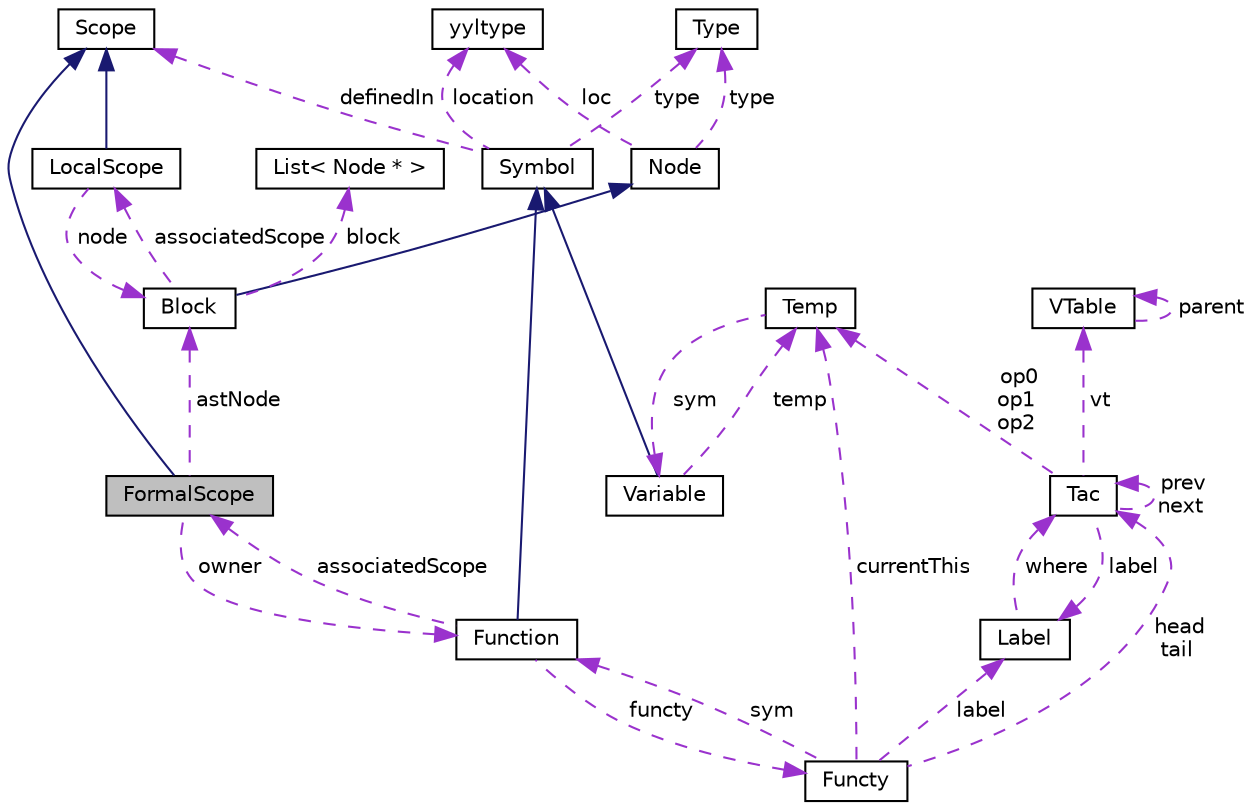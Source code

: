 digraph "FormalScope"
{
 // LATEX_PDF_SIZE
  edge [fontname="Helvetica",fontsize="10",labelfontname="Helvetica",labelfontsize="10"];
  node [fontname="Helvetica",fontsize="10",shape=record];
  Node1 [label="FormalScope",height=0.2,width=0.4,color="black", fillcolor="grey75", style="filled", fontcolor="black",tooltip=" "];
  Node2 -> Node1 [dir="back",color="midnightblue",fontsize="10",style="solid",fontname="Helvetica"];
  Node2 [label="Scope",height=0.2,width=0.4,color="black", fillcolor="white", style="filled",URL="$classScope.html",tooltip="scope interface"];
  Node3 -> Node1 [dir="back",color="darkorchid3",fontsize="10",style="dashed",label=" astNode" ,fontname="Helvetica"];
  Node3 [label="Block",height=0.2,width=0.4,color="black", fillcolor="white", style="filled",URL="$classBlock.html",tooltip="block node"];
  Node4 -> Node3 [dir="back",color="midnightblue",fontsize="10",style="solid",fontname="Helvetica"];
  Node4 [label="Node",height=0.2,width=0.4,color="black", fillcolor="white", style="filled",URL="$classNode.html",tooltip="basic node defination"];
  Node5 -> Node4 [dir="back",color="darkorchid3",fontsize="10",style="dashed",label=" loc" ,fontname="Helvetica"];
  Node5 [label="yyltype",height=0.2,width=0.4,color="black", fillcolor="white", style="filled",URL="$structyyltype.html",tooltip="store location information"];
  Node6 -> Node4 [dir="back",color="darkorchid3",fontsize="10",style="dashed",label=" type" ,fontname="Helvetica"];
  Node6 [label="Type",height=0.2,width=0.4,color="black", fillcolor="white", style="filled",URL="$classType.html",tooltip=" "];
  Node7 -> Node3 [dir="back",color="darkorchid3",fontsize="10",style="dashed",label=" associatedScope" ,fontname="Helvetica"];
  Node7 [label="LocalScope",height=0.2,width=0.4,color="black", fillcolor="white", style="filled",URL="$classLocalScope.html",tooltip=" "];
  Node2 -> Node7 [dir="back",color="midnightblue",fontsize="10",style="solid",fontname="Helvetica"];
  Node3 -> Node7 [dir="back",color="darkorchid3",fontsize="10",style="dashed",label=" node" ,fontname="Helvetica"];
  Node8 -> Node3 [dir="back",color="darkorchid3",fontsize="10",style="dashed",label=" block" ,fontname="Helvetica"];
  Node8 [label="List\< Node * \>",height=0.2,width=0.4,color="black", fillcolor="white", style="filled",URL="$classList.html",tooltip=" "];
  Node9 -> Node1 [dir="back",color="darkorchid3",fontsize="10",style="dashed",label=" owner" ,fontname="Helvetica"];
  Node9 [label="Function",height=0.2,width=0.4,color="black", fillcolor="white", style="filled",URL="$classFunction.html",tooltip=" "];
  Node10 -> Node9 [dir="back",color="midnightblue",fontsize="10",style="solid",fontname="Helvetica"];
  Node10 [label="Symbol",height=0.2,width=0.4,color="black", fillcolor="white", style="filled",URL="$classSymbol.html",tooltip=" "];
  Node5 -> Node10 [dir="back",color="darkorchid3",fontsize="10",style="dashed",label=" location" ,fontname="Helvetica"];
  Node6 -> Node10 [dir="back",color="darkorchid3",fontsize="10",style="dashed",label=" type" ,fontname="Helvetica"];
  Node2 -> Node10 [dir="back",color="darkorchid3",fontsize="10",style="dashed",label=" definedIn" ,fontname="Helvetica"];
  Node1 -> Node9 [dir="back",color="darkorchid3",fontsize="10",style="dashed",label=" associatedScope" ,fontname="Helvetica"];
  Node11 -> Node9 [dir="back",color="darkorchid3",fontsize="10",style="dashed",label=" functy" ,fontname="Helvetica"];
  Node11 [label="Functy",height=0.2,width=0.4,color="black", fillcolor="white", style="filled",URL="$classFuncty.html",tooltip=" "];
  Node12 -> Node11 [dir="back",color="darkorchid3",fontsize="10",style="dashed",label=" head\ntail" ,fontname="Helvetica"];
  Node12 [label="Tac",height=0.2,width=0.4,color="black", fillcolor="white", style="filled",URL="$classTac.html",tooltip=" "];
  Node12 -> Node12 [dir="back",color="darkorchid3",fontsize="10",style="dashed",label=" prev\nnext" ,fontname="Helvetica"];
  Node13 -> Node12 [dir="back",color="darkorchid3",fontsize="10",style="dashed",label=" op0\nop1\nop2" ,fontname="Helvetica"];
  Node13 [label="Temp",height=0.2,width=0.4,color="black", fillcolor="white", style="filled",URL="$classTemp.html",tooltip=" "];
  Node14 -> Node13 [dir="back",color="darkorchid3",fontsize="10",style="dashed",label=" sym" ,fontname="Helvetica"];
  Node14 [label="Variable",height=0.2,width=0.4,color="black", fillcolor="white", style="filled",URL="$classVariable.html",tooltip=" "];
  Node10 -> Node14 [dir="back",color="midnightblue",fontsize="10",style="solid",fontname="Helvetica"];
  Node13 -> Node14 [dir="back",color="darkorchid3",fontsize="10",style="dashed",label=" temp" ,fontname="Helvetica"];
  Node15 -> Node12 [dir="back",color="darkorchid3",fontsize="10",style="dashed",label=" vt" ,fontname="Helvetica"];
  Node15 [label="VTable",height=0.2,width=0.4,color="black", fillcolor="white", style="filled",URL="$classVTable.html",tooltip=" "];
  Node15 -> Node15 [dir="back",color="darkorchid3",fontsize="10",style="dashed",label=" parent" ,fontname="Helvetica"];
  Node16 -> Node12 [dir="back",color="darkorchid3",fontsize="10",style="dashed",label=" label" ,fontname="Helvetica"];
  Node16 [label="Label",height=0.2,width=0.4,color="black", fillcolor="white", style="filled",URL="$classLabel.html",tooltip=" "];
  Node12 -> Node16 [dir="back",color="darkorchid3",fontsize="10",style="dashed",label=" where" ,fontname="Helvetica"];
  Node13 -> Node11 [dir="back",color="darkorchid3",fontsize="10",style="dashed",label=" currentThis" ,fontname="Helvetica"];
  Node9 -> Node11 [dir="back",color="darkorchid3",fontsize="10",style="dashed",label=" sym" ,fontname="Helvetica"];
  Node16 -> Node11 [dir="back",color="darkorchid3",fontsize="10",style="dashed",label=" label" ,fontname="Helvetica"];
}
